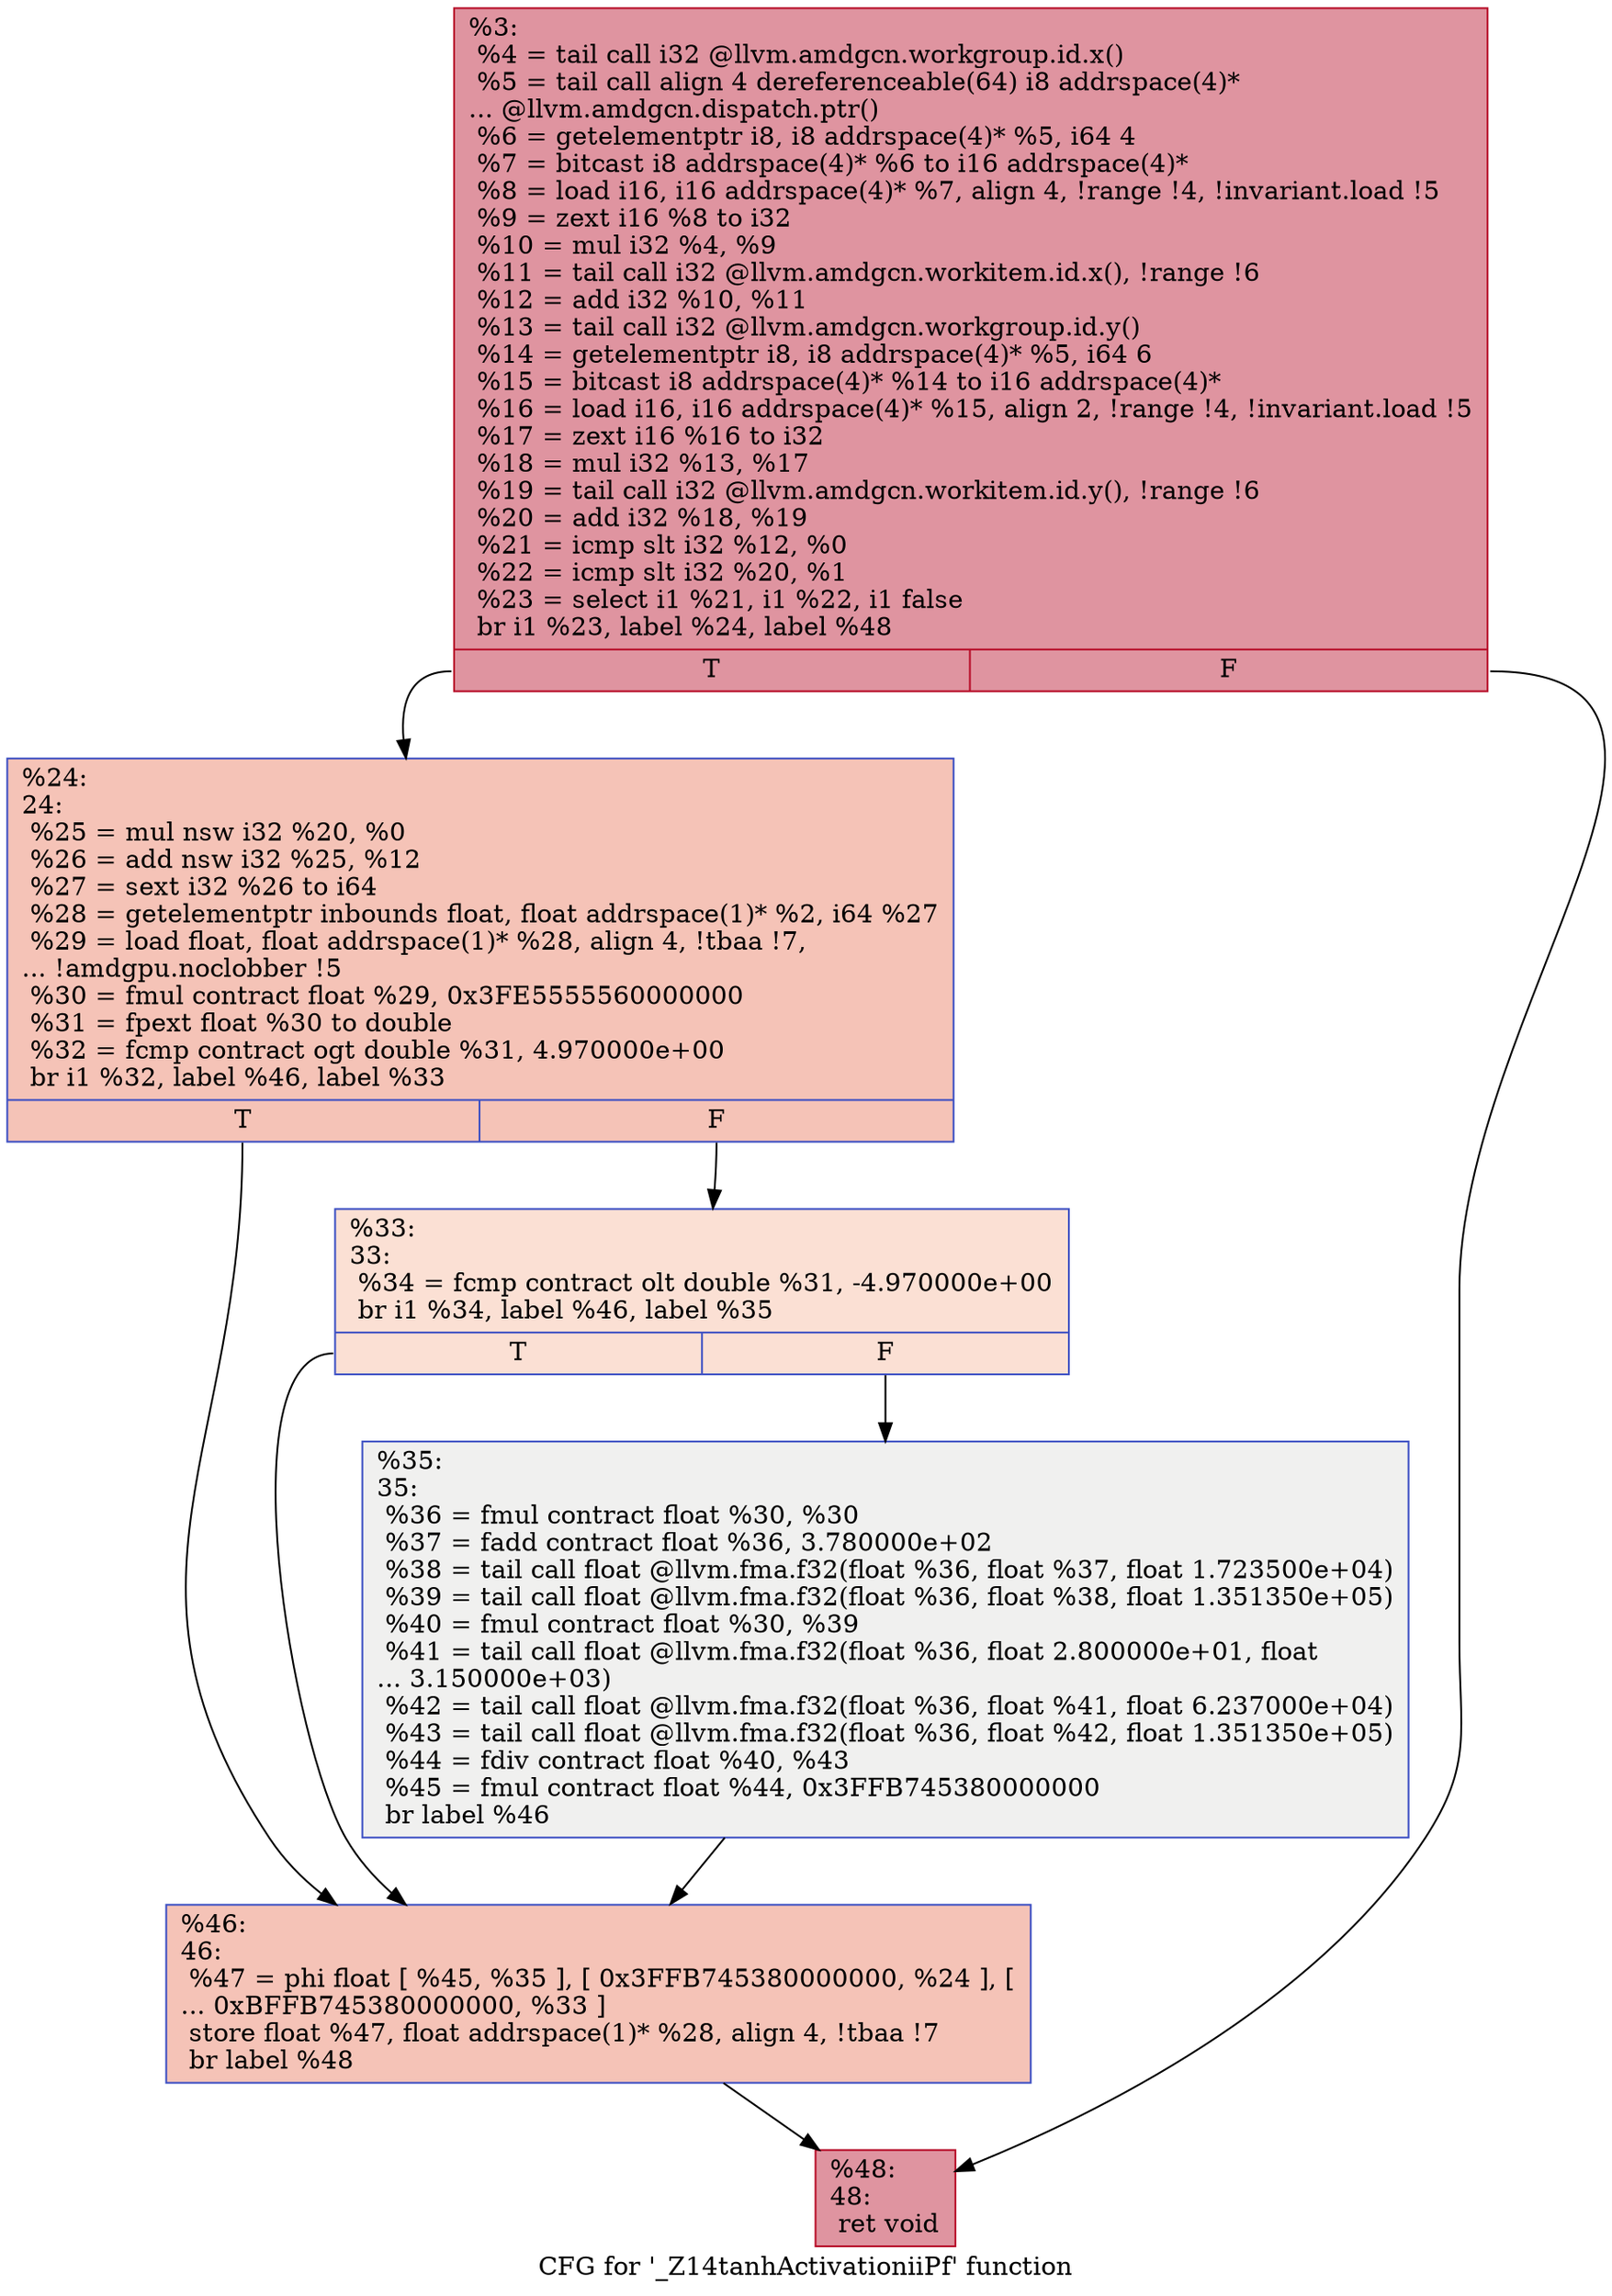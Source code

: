 digraph "CFG for '_Z14tanhActivationiiPf' function" {
	label="CFG for '_Z14tanhActivationiiPf' function";

	Node0x5e2d800 [shape=record,color="#b70d28ff", style=filled, fillcolor="#b70d2870",label="{%3:\l  %4 = tail call i32 @llvm.amdgcn.workgroup.id.x()\l  %5 = tail call align 4 dereferenceable(64) i8 addrspace(4)*\l... @llvm.amdgcn.dispatch.ptr()\l  %6 = getelementptr i8, i8 addrspace(4)* %5, i64 4\l  %7 = bitcast i8 addrspace(4)* %6 to i16 addrspace(4)*\l  %8 = load i16, i16 addrspace(4)* %7, align 4, !range !4, !invariant.load !5\l  %9 = zext i16 %8 to i32\l  %10 = mul i32 %4, %9\l  %11 = tail call i32 @llvm.amdgcn.workitem.id.x(), !range !6\l  %12 = add i32 %10, %11\l  %13 = tail call i32 @llvm.amdgcn.workgroup.id.y()\l  %14 = getelementptr i8, i8 addrspace(4)* %5, i64 6\l  %15 = bitcast i8 addrspace(4)* %14 to i16 addrspace(4)*\l  %16 = load i16, i16 addrspace(4)* %15, align 2, !range !4, !invariant.load !5\l  %17 = zext i16 %16 to i32\l  %18 = mul i32 %13, %17\l  %19 = tail call i32 @llvm.amdgcn.workitem.id.y(), !range !6\l  %20 = add i32 %18, %19\l  %21 = icmp slt i32 %12, %0\l  %22 = icmp slt i32 %20, %1\l  %23 = select i1 %21, i1 %22, i1 false\l  br i1 %23, label %24, label %48\l|{<s0>T|<s1>F}}"];
	Node0x5e2d800:s0 -> Node0x5e31280;
	Node0x5e2d800:s1 -> Node0x5e31310;
	Node0x5e31280 [shape=record,color="#3d50c3ff", style=filled, fillcolor="#e8765c70",label="{%24:\l24:                                               \l  %25 = mul nsw i32 %20, %0\l  %26 = add nsw i32 %25, %12\l  %27 = sext i32 %26 to i64\l  %28 = getelementptr inbounds float, float addrspace(1)* %2, i64 %27\l  %29 = load float, float addrspace(1)* %28, align 4, !tbaa !7,\l... !amdgpu.noclobber !5\l  %30 = fmul contract float %29, 0x3FE5555560000000\l  %31 = fpext float %30 to double\l  %32 = fcmp contract ogt double %31, 4.970000e+00\l  br i1 %32, label %46, label %33\l|{<s0>T|<s1>F}}"];
	Node0x5e31280:s0 -> Node0x5e30660;
	Node0x5e31280:s1 -> Node0x5e306f0;
	Node0x5e306f0 [shape=record,color="#3d50c3ff", style=filled, fillcolor="#f7b99e70",label="{%33:\l33:                                               \l  %34 = fcmp contract olt double %31, -4.970000e+00\l  br i1 %34, label %46, label %35\l|{<s0>T|<s1>F}}"];
	Node0x5e306f0:s0 -> Node0x5e30660;
	Node0x5e306f0:s1 -> Node0x5e32850;
	Node0x5e32850 [shape=record,color="#3d50c3ff", style=filled, fillcolor="#dedcdb70",label="{%35:\l35:                                               \l  %36 = fmul contract float %30, %30\l  %37 = fadd contract float %36, 3.780000e+02\l  %38 = tail call float @llvm.fma.f32(float %36, float %37, float 1.723500e+04)\l  %39 = tail call float @llvm.fma.f32(float %36, float %38, float 1.351350e+05)\l  %40 = fmul contract float %30, %39\l  %41 = tail call float @llvm.fma.f32(float %36, float 2.800000e+01, float\l... 3.150000e+03)\l  %42 = tail call float @llvm.fma.f32(float %36, float %41, float 6.237000e+04)\l  %43 = tail call float @llvm.fma.f32(float %36, float %42, float 1.351350e+05)\l  %44 = fdiv contract float %40, %43\l  %45 = fmul contract float %44, 0x3FFB745380000000\l  br label %46\l}"];
	Node0x5e32850 -> Node0x5e30660;
	Node0x5e30660 [shape=record,color="#3d50c3ff", style=filled, fillcolor="#e8765c70",label="{%46:\l46:                                               \l  %47 = phi float [ %45, %35 ], [ 0x3FFB745380000000, %24 ], [\l... 0xBFFB745380000000, %33 ]\l  store float %47, float addrspace(1)* %28, align 4, !tbaa !7\l  br label %48\l}"];
	Node0x5e30660 -> Node0x5e31310;
	Node0x5e31310 [shape=record,color="#b70d28ff", style=filled, fillcolor="#b70d2870",label="{%48:\l48:                                               \l  ret void\l}"];
}
